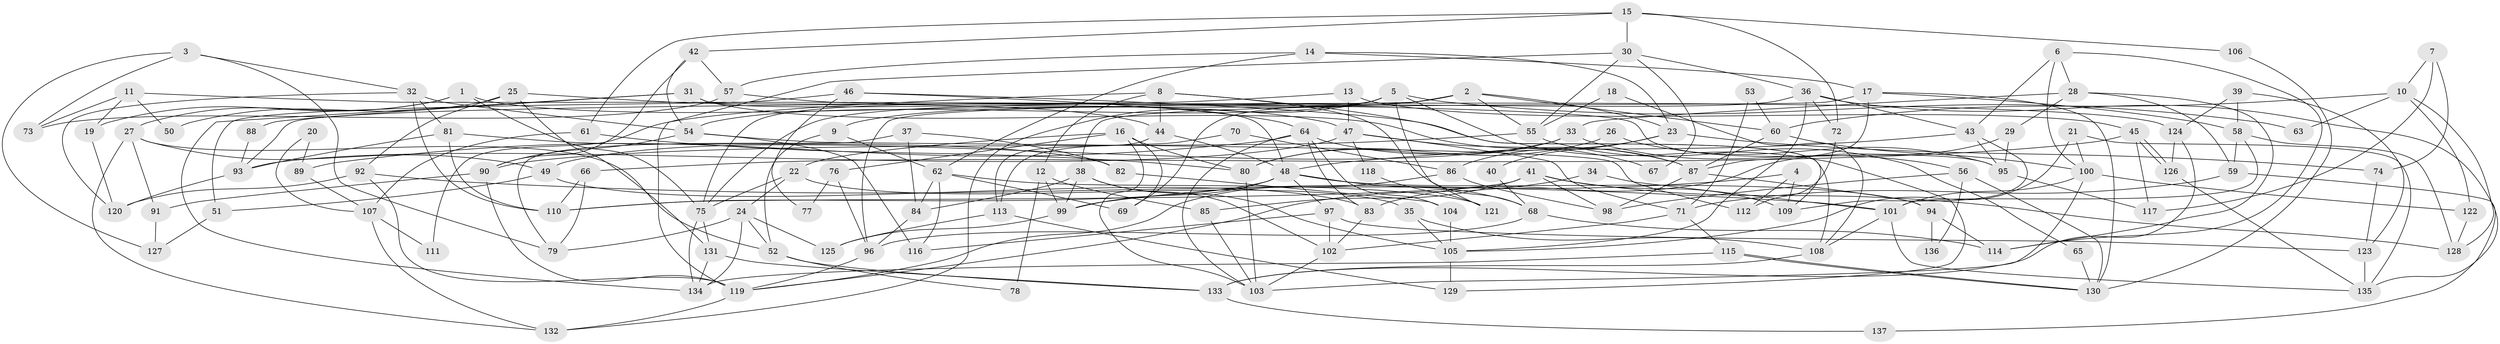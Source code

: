 // coarse degree distribution, {7: 0.08421052631578947, 6: 0.1368421052631579, 4: 0.21052631578947367, 3: 0.21052631578947367, 5: 0.15789473684210525, 10: 0.010526315789473684, 9: 0.042105263157894736, 2: 0.11578947368421053, 15: 0.010526315789473684, 12: 0.010526315789473684, 8: 0.010526315789473684}
// Generated by graph-tools (version 1.1) at 2025/19/03/04/25 18:19:02]
// undirected, 137 vertices, 274 edges
graph export_dot {
graph [start="1"]
  node [color=gray90,style=filled];
  1;
  2;
  3;
  4;
  5;
  6;
  7;
  8;
  9;
  10;
  11;
  12;
  13;
  14;
  15;
  16;
  17;
  18;
  19;
  20;
  21;
  22;
  23;
  24;
  25;
  26;
  27;
  28;
  29;
  30;
  31;
  32;
  33;
  34;
  35;
  36;
  37;
  38;
  39;
  40;
  41;
  42;
  43;
  44;
  45;
  46;
  47;
  48;
  49;
  50;
  51;
  52;
  53;
  54;
  55;
  56;
  57;
  58;
  59;
  60;
  61;
  62;
  63;
  64;
  65;
  66;
  67;
  68;
  69;
  70;
  71;
  72;
  73;
  74;
  75;
  76;
  77;
  78;
  79;
  80;
  81;
  82;
  83;
  84;
  85;
  86;
  87;
  88;
  89;
  90;
  91;
  92;
  93;
  94;
  95;
  96;
  97;
  98;
  99;
  100;
  101;
  102;
  103;
  104;
  105;
  106;
  107;
  108;
  109;
  110;
  111;
  112;
  113;
  114;
  115;
  116;
  117;
  118;
  119;
  120;
  121;
  122;
  123;
  124;
  125;
  126;
  127;
  128;
  129;
  130;
  131;
  132;
  133;
  134;
  135;
  136;
  137;
  1 -- 47;
  1 -- 75;
  1 -- 19;
  1 -- 27;
  2 -- 60;
  2 -- 69;
  2 -- 9;
  2 -- 23;
  2 -- 55;
  2 -- 96;
  3 -- 32;
  3 -- 73;
  3 -- 79;
  3 -- 127;
  4 -- 99;
  4 -- 112;
  4 -- 109;
  5 -- 54;
  5 -- 75;
  5 -- 63;
  5 -- 121;
  5 -- 129;
  5 -- 132;
  6 -- 114;
  6 -- 28;
  6 -- 43;
  6 -- 100;
  7 -- 10;
  7 -- 74;
  7 -- 117;
  8 -- 44;
  8 -- 109;
  8 -- 12;
  8 -- 68;
  8 -- 111;
  9 -- 62;
  9 -- 52;
  10 -- 128;
  10 -- 60;
  10 -- 63;
  10 -- 122;
  11 -- 95;
  11 -- 19;
  11 -- 50;
  11 -- 73;
  12 -- 99;
  12 -- 78;
  12 -- 85;
  13 -- 45;
  13 -- 93;
  13 -- 47;
  14 -- 23;
  14 -- 17;
  14 -- 57;
  14 -- 62;
  15 -- 30;
  15 -- 42;
  15 -- 61;
  15 -- 72;
  15 -- 106;
  16 -- 22;
  16 -- 103;
  16 -- 69;
  16 -- 76;
  16 -- 80;
  17 -- 87;
  17 -- 58;
  17 -- 38;
  17 -- 130;
  18 -- 108;
  18 -- 55;
  19 -- 120;
  20 -- 89;
  20 -- 107;
  21 -- 100;
  21 -- 135;
  21 -- 105;
  22 -- 24;
  22 -- 75;
  22 -- 35;
  23 -- 86;
  23 -- 40;
  23 -- 74;
  24 -- 134;
  24 -- 52;
  24 -- 79;
  24 -- 125;
  25 -- 92;
  25 -- 131;
  25 -- 44;
  25 -- 50;
  26 -- 80;
  26 -- 95;
  27 -- 132;
  27 -- 49;
  27 -- 52;
  27 -- 91;
  28 -- 33;
  28 -- 59;
  28 -- 29;
  28 -- 114;
  29 -- 83;
  29 -- 95;
  30 -- 55;
  30 -- 36;
  30 -- 67;
  30 -- 119;
  31 -- 87;
  31 -- 48;
  31 -- 88;
  31 -- 134;
  32 -- 54;
  32 -- 120;
  32 -- 81;
  32 -- 110;
  33 -- 80;
  33 -- 49;
  33 -- 56;
  34 -- 101;
  34 -- 119;
  35 -- 105;
  35 -- 108;
  36 -- 43;
  36 -- 105;
  36 -- 72;
  36 -- 75;
  36 -- 135;
  37 -- 79;
  37 -- 82;
  37 -- 84;
  38 -- 84;
  38 -- 99;
  38 -- 102;
  38 -- 105;
  39 -- 124;
  39 -- 123;
  39 -- 58;
  40 -- 68;
  41 -- 109;
  41 -- 110;
  41 -- 85;
  41 -- 98;
  41 -- 128;
  42 -- 54;
  42 -- 57;
  42 -- 90;
  43 -- 48;
  43 -- 95;
  43 -- 109;
  44 -- 113;
  44 -- 48;
  45 -- 117;
  45 -- 126;
  45 -- 126;
  45 -- 66;
  46 -- 64;
  46 -- 51;
  46 -- 77;
  46 -- 108;
  47 -- 71;
  47 -- 67;
  47 -- 93;
  47 -- 118;
  48 -- 110;
  48 -- 68;
  48 -- 94;
  48 -- 97;
  48 -- 99;
  49 -- 83;
  49 -- 51;
  51 -- 127;
  52 -- 78;
  52 -- 133;
  53 -- 60;
  53 -- 71;
  54 -- 116;
  54 -- 90;
  54 -- 112;
  55 -- 90;
  55 -- 65;
  56 -- 130;
  56 -- 98;
  56 -- 136;
  57 -- 124;
  57 -- 73;
  58 -- 128;
  58 -- 59;
  58 -- 101;
  59 -- 71;
  59 -- 137;
  60 -- 100;
  60 -- 87;
  61 -- 80;
  61 -- 107;
  62 -- 84;
  62 -- 69;
  62 -- 116;
  62 -- 121;
  64 -- 87;
  64 -- 103;
  64 -- 83;
  64 -- 89;
  64 -- 104;
  65 -- 130;
  66 -- 79;
  66 -- 110;
  68 -- 96;
  68 -- 114;
  70 -- 86;
  70 -- 113;
  71 -- 115;
  71 -- 102;
  72 -- 112;
  74 -- 123;
  75 -- 134;
  75 -- 131;
  76 -- 96;
  76 -- 77;
  80 -- 103;
  81 -- 110;
  81 -- 82;
  81 -- 93;
  82 -- 104;
  83 -- 102;
  84 -- 96;
  85 -- 103;
  86 -- 119;
  86 -- 98;
  87 -- 94;
  87 -- 98;
  88 -- 93;
  89 -- 107;
  90 -- 119;
  90 -- 91;
  91 -- 127;
  92 -- 101;
  92 -- 119;
  92 -- 120;
  93 -- 120;
  94 -- 114;
  94 -- 136;
  95 -- 117;
  96 -- 119;
  97 -- 102;
  97 -- 116;
  97 -- 123;
  99 -- 125;
  100 -- 101;
  100 -- 103;
  100 -- 122;
  101 -- 108;
  101 -- 135;
  102 -- 103;
  104 -- 105;
  105 -- 129;
  106 -- 130;
  107 -- 132;
  107 -- 111;
  108 -- 133;
  113 -- 125;
  113 -- 129;
  115 -- 134;
  115 -- 130;
  115 -- 130;
  118 -- 121;
  119 -- 132;
  122 -- 128;
  123 -- 135;
  124 -- 126;
  124 -- 133;
  126 -- 135;
  131 -- 133;
  131 -- 134;
  133 -- 137;
}

